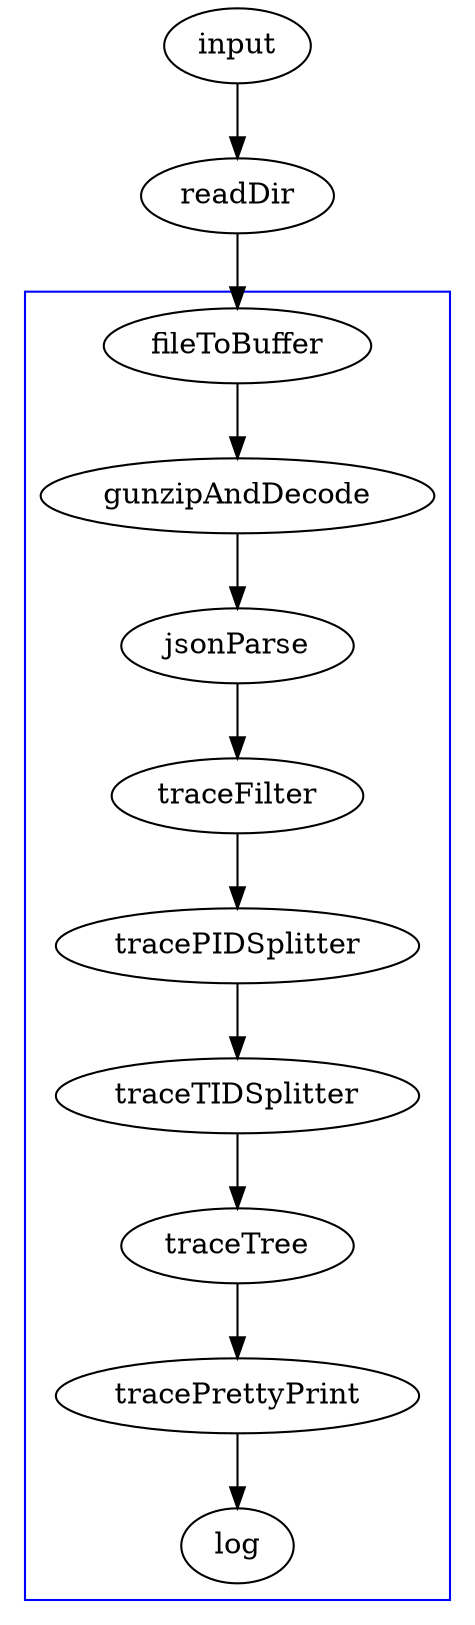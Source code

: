 digraph trace {

  imports="['trace-phases']"

  subgraph cluster0 {
    fileToBuffer -> gunzipAndDecode -> jsonParse;
    jsonParse -> traceFilter -> tracePIDSplitter -> traceTIDSplitter -> traceTree;
    traceTree -> tracePrettyPrint -> log;

    color=blue;
    strategy=pipeline;
  }

  input [data="traces"]
  input -> readDir -> fileToBuffer;

  log [tags="['filename']"]
  traceFilter [traceEvents="['Document::updateStyle','V8.Execute','CSSParserImpl::parseStyleSheet']"];
  tracePrettyPrint [showTrace="false"];
}
